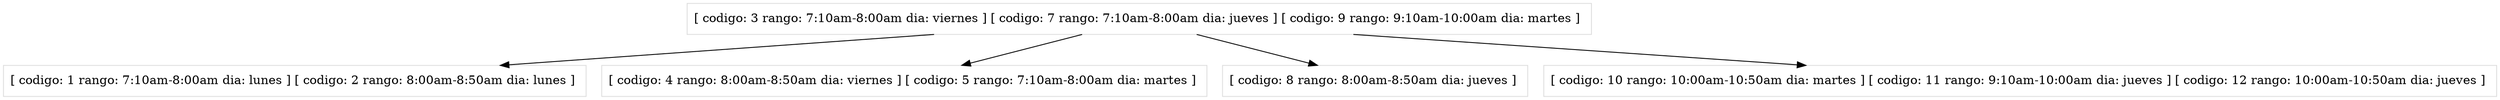 digraph Btree{
node [shape=box, color=grey87];
"[ codigo: 3 rango: 7:10am-8:00am dia: viernes ] [ codigo: 7 rango: 7:10am-8:00am dia: jueves ] [ codigo: 9 rango: 9:10am-10:00am dia: martes ] "->"[ codigo: 1 rango: 7:10am-8:00am dia: lunes ] [ codigo: 2 rango: 8:00am-8:50am dia: lunes ] ";
"[ codigo: 1 rango: 7:10am-8:00am dia: lunes ] [ codigo: 2 rango: 8:00am-8:50am dia: lunes ] ";
"[ codigo: 3 rango: 7:10am-8:00am dia: viernes ] [ codigo: 7 rango: 7:10am-8:00am dia: jueves ] [ codigo: 9 rango: 9:10am-10:00am dia: martes ] "->"[ codigo: 4 rango: 8:00am-8:50am dia: viernes ] [ codigo: 5 rango: 7:10am-8:00am dia: martes ] ";
"[ codigo: 3 rango: 7:10am-8:00am dia: viernes ] [ codigo: 7 rango: 7:10am-8:00am dia: jueves ] [ codigo: 9 rango: 9:10am-10:00am dia: martes ] "->"[ codigo: 8 rango: 8:00am-8:50am dia: jueves ] ";
"[ codigo: 3 rango: 7:10am-8:00am dia: viernes ] [ codigo: 7 rango: 7:10am-8:00am dia: jueves ] [ codigo: 9 rango: 9:10am-10:00am dia: martes ] "->"[ codigo: 10 rango: 10:00am-10:50am dia: martes ] [ codigo: 11 rango: 9:10am-10:00am dia: jueves ] [ codigo: 12 rango: 10:00am-10:50am dia: jueves ] ";
}